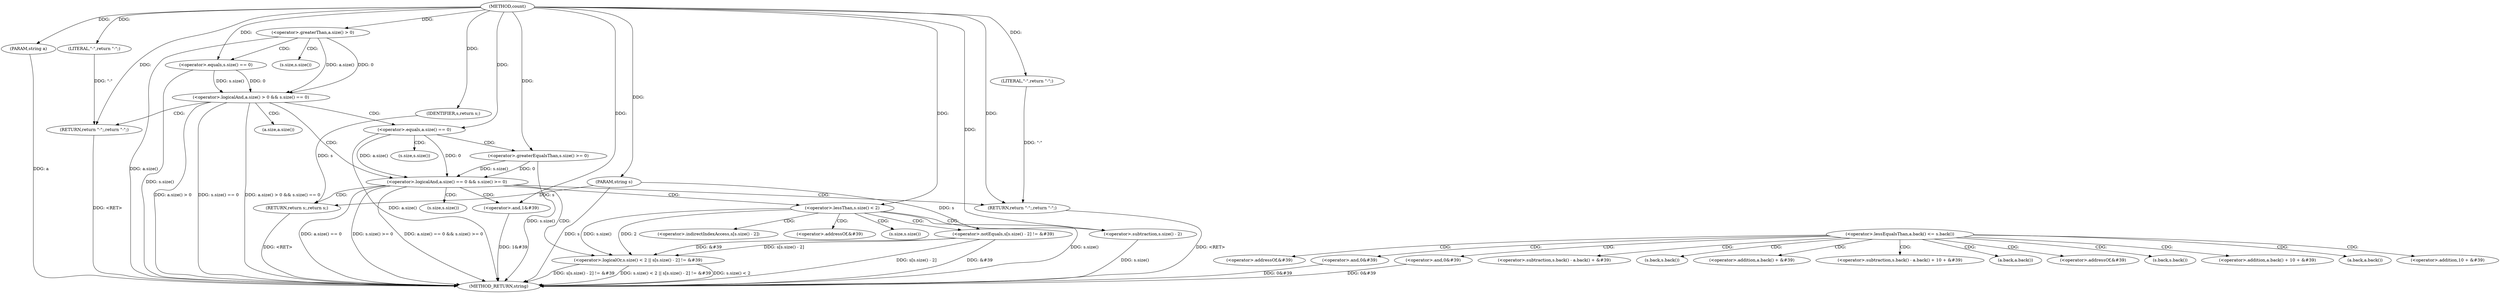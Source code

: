 digraph "count" {  
"1000103" [label = "(METHOD,count)" ]
"1000180" [label = "(METHOD_RETURN,string)" ]
"1000104" [label = "(PARAM,string a)" ]
"1000105" [label = "(PARAM,string s)" ]
"1000108" [label = "(<operator>.logicalAnd,a.size() > 0 && s.size() == 0)" ]
"1000119" [label = "(<operator>.logicalAnd,a.size() == 0 && s.size() >= 0)" ]
"1000116" [label = "(RETURN,return \"-\";,return \"-\";)" ]
"1000127" [label = "(RETURN,return s;,return s;)" ]
"1000164" [label = "(<operator>.and,0&#39)" ]
"1000109" [label = "(<operator>.greaterThan,a.size() > 0)" ]
"1000112" [label = "(<operator>.equals,s.size() == 0)" ]
"1000117" [label = "(LITERAL,\"-\",return \"-\";)" ]
"1000120" [label = "(<operator>.equals,a.size() == 0)" ]
"1000123" [label = "(<operator>.greaterEqualsThan,s.size() >= 0)" ]
"1000128" [label = "(IDENTIFIER,s,return s;)" ]
"1000131" [label = "(<operator>.logicalOr,s.size() < 2 || s[s.size() - 2] != &#39)" ]
"1000143" [label = "(<operator>.and,1&#39)" ]
"1000177" [label = "(<operator>.and,0&#39)" ]
"1000147" [label = "(RETURN,return \"-\";,return \"-\";)" ]
"1000132" [label = "(<operator>.lessThan,s.size() < 2)" ]
"1000135" [label = "(<operator>.notEquals,s[s.size() - 2] != &#39)" ]
"1000148" [label = "(LITERAL,\"-\",return \"-\";)" ]
"1000138" [label = "(<operator>.subtraction,s.size() - 2)" ]
"1000154" [label = "(<operator>.lessEqualsThan,a.back() <= s.back())" ]
"1000158" [label = "(<operator>.subtraction,s.back() - a.back() + &#39)" ]
"1000113" [label = "(s.size,s.size())" ]
"1000121" [label = "(a.size,a.size())" ]
"1000124" [label = "(s.size,s.size())" ]
"1000159" [label = "(s.back,s.back())" ]
"1000160" [label = "(<operator>.addition,a.back() + &#39)" ]
"1000169" [label = "(<operator>.subtraction,s.back() - a.back() + 10 + &#39)" ]
"1000161" [label = "(a.back,a.back())" ]
"1000162" [label = "(<operator>.addressOf,&#39)" ]
"1000170" [label = "(s.back,s.back())" ]
"1000171" [label = "(<operator>.addition,a.back() + 10 + &#39)" ]
"1000133" [label = "(s.size,s.size())" ]
"1000136" [label = "(<operator>.indirectIndexAccess,s[s.size() - 2])" ]
"1000141" [label = "(<operator>.addressOf,&#39)" ]
"1000172" [label = "(a.back,a.back())" ]
"1000173" [label = "(<operator>.addition,10 + &#39)" ]
"1000175" [label = "(<operator>.addressOf,&#39)" ]
"1000139" [label = "(s.size,s.size())" ]
  "1000116" -> "1000180"  [ label = "DDG: <RET>"] 
  "1000127" -> "1000180"  [ label = "DDG: <RET>"] 
  "1000147" -> "1000180"  [ label = "DDG: <RET>"] 
  "1000104" -> "1000180"  [ label = "DDG: a"] 
  "1000105" -> "1000180"  [ label = "DDG: s"] 
  "1000109" -> "1000180"  [ label = "DDG: a.size()"] 
  "1000108" -> "1000180"  [ label = "DDG: a.size() > 0"] 
  "1000112" -> "1000180"  [ label = "DDG: s.size()"] 
  "1000108" -> "1000180"  [ label = "DDG: s.size() == 0"] 
  "1000108" -> "1000180"  [ label = "DDG: a.size() > 0 && s.size() == 0"] 
  "1000120" -> "1000180"  [ label = "DDG: a.size()"] 
  "1000119" -> "1000180"  [ label = "DDG: a.size() == 0"] 
  "1000123" -> "1000180"  [ label = "DDG: s.size()"] 
  "1000119" -> "1000180"  [ label = "DDG: s.size() >= 0"] 
  "1000119" -> "1000180"  [ label = "DDG: a.size() == 0 && s.size() >= 0"] 
  "1000132" -> "1000180"  [ label = "DDG: s.size()"] 
  "1000131" -> "1000180"  [ label = "DDG: s.size() < 2"] 
  "1000138" -> "1000180"  [ label = "DDG: s.size()"] 
  "1000135" -> "1000180"  [ label = "DDG: s[s.size() - 2]"] 
  "1000135" -> "1000180"  [ label = "DDG: &#39"] 
  "1000131" -> "1000180"  [ label = "DDG: s[s.size() - 2] != &#39"] 
  "1000131" -> "1000180"  [ label = "DDG: s.size() < 2 || s[s.size() - 2] != &#39"] 
  "1000143" -> "1000180"  [ label = "DDG: 1&#39"] 
  "1000164" -> "1000180"  [ label = "DDG: 0&#39"] 
  "1000177" -> "1000180"  [ label = "DDG: 0&#39"] 
  "1000103" -> "1000104"  [ label = "DDG: "] 
  "1000103" -> "1000105"  [ label = "DDG: "] 
  "1000109" -> "1000108"  [ label = "DDG: a.size()"] 
  "1000109" -> "1000108"  [ label = "DDG: 0"] 
  "1000112" -> "1000108"  [ label = "DDG: s.size()"] 
  "1000112" -> "1000108"  [ label = "DDG: 0"] 
  "1000117" -> "1000116"  [ label = "DDG: \"-\""] 
  "1000103" -> "1000116"  [ label = "DDG: "] 
  "1000120" -> "1000119"  [ label = "DDG: a.size()"] 
  "1000120" -> "1000119"  [ label = "DDG: 0"] 
  "1000123" -> "1000119"  [ label = "DDG: s.size()"] 
  "1000123" -> "1000119"  [ label = "DDG: 0"] 
  "1000128" -> "1000127"  [ label = "DDG: s"] 
  "1000105" -> "1000127"  [ label = "DDG: s"] 
  "1000103" -> "1000109"  [ label = "DDG: "] 
  "1000103" -> "1000112"  [ label = "DDG: "] 
  "1000103" -> "1000117"  [ label = "DDG: "] 
  "1000103" -> "1000120"  [ label = "DDG: "] 
  "1000103" -> "1000123"  [ label = "DDG: "] 
  "1000103" -> "1000128"  [ label = "DDG: "] 
  "1000132" -> "1000131"  [ label = "DDG: s.size()"] 
  "1000132" -> "1000131"  [ label = "DDG: 2"] 
  "1000135" -> "1000131"  [ label = "DDG: &#39"] 
  "1000135" -> "1000131"  [ label = "DDG: s[s.size() - 2]"] 
  "1000103" -> "1000143"  [ label = "DDG: "] 
  "1000148" -> "1000147"  [ label = "DDG: \"-\""] 
  "1000103" -> "1000147"  [ label = "DDG: "] 
  "1000103" -> "1000132"  [ label = "DDG: "] 
  "1000105" -> "1000135"  [ label = "DDG: s"] 
  "1000103" -> "1000148"  [ label = "DDG: "] 
  "1000103" -> "1000138"  [ label = "DDG: "] 
  "1000108" -> "1000119"  [ label = "CDG: "] 
  "1000108" -> "1000121"  [ label = "CDG: "] 
  "1000108" -> "1000116"  [ label = "CDG: "] 
  "1000108" -> "1000120"  [ label = "CDG: "] 
  "1000119" -> "1000127"  [ label = "CDG: "] 
  "1000119" -> "1000133"  [ label = "CDG: "] 
  "1000119" -> "1000131"  [ label = "CDG: "] 
  "1000119" -> "1000143"  [ label = "CDG: "] 
  "1000119" -> "1000132"  [ label = "CDG: "] 
  "1000119" -> "1000147"  [ label = "CDG: "] 
  "1000154" -> "1000164"  [ label = "CDG: "] 
  "1000154" -> "1000161"  [ label = "CDG: "] 
  "1000154" -> "1000172"  [ label = "CDG: "] 
  "1000154" -> "1000169"  [ label = "CDG: "] 
  "1000154" -> "1000159"  [ label = "CDG: "] 
  "1000154" -> "1000173"  [ label = "CDG: "] 
  "1000154" -> "1000158"  [ label = "CDG: "] 
  "1000154" -> "1000175"  [ label = "CDG: "] 
  "1000154" -> "1000160"  [ label = "CDG: "] 
  "1000154" -> "1000170"  [ label = "CDG: "] 
  "1000154" -> "1000171"  [ label = "CDG: "] 
  "1000154" -> "1000177"  [ label = "CDG: "] 
  "1000154" -> "1000162"  [ label = "CDG: "] 
  "1000109" -> "1000112"  [ label = "CDG: "] 
  "1000109" -> "1000113"  [ label = "CDG: "] 
  "1000120" -> "1000123"  [ label = "CDG: "] 
  "1000120" -> "1000124"  [ label = "CDG: "] 
  "1000132" -> "1000141"  [ label = "CDG: "] 
  "1000132" -> "1000139"  [ label = "CDG: "] 
  "1000132" -> "1000135"  [ label = "CDG: "] 
  "1000132" -> "1000136"  [ label = "CDG: "] 
  "1000132" -> "1000138"  [ label = "CDG: "] 
}
